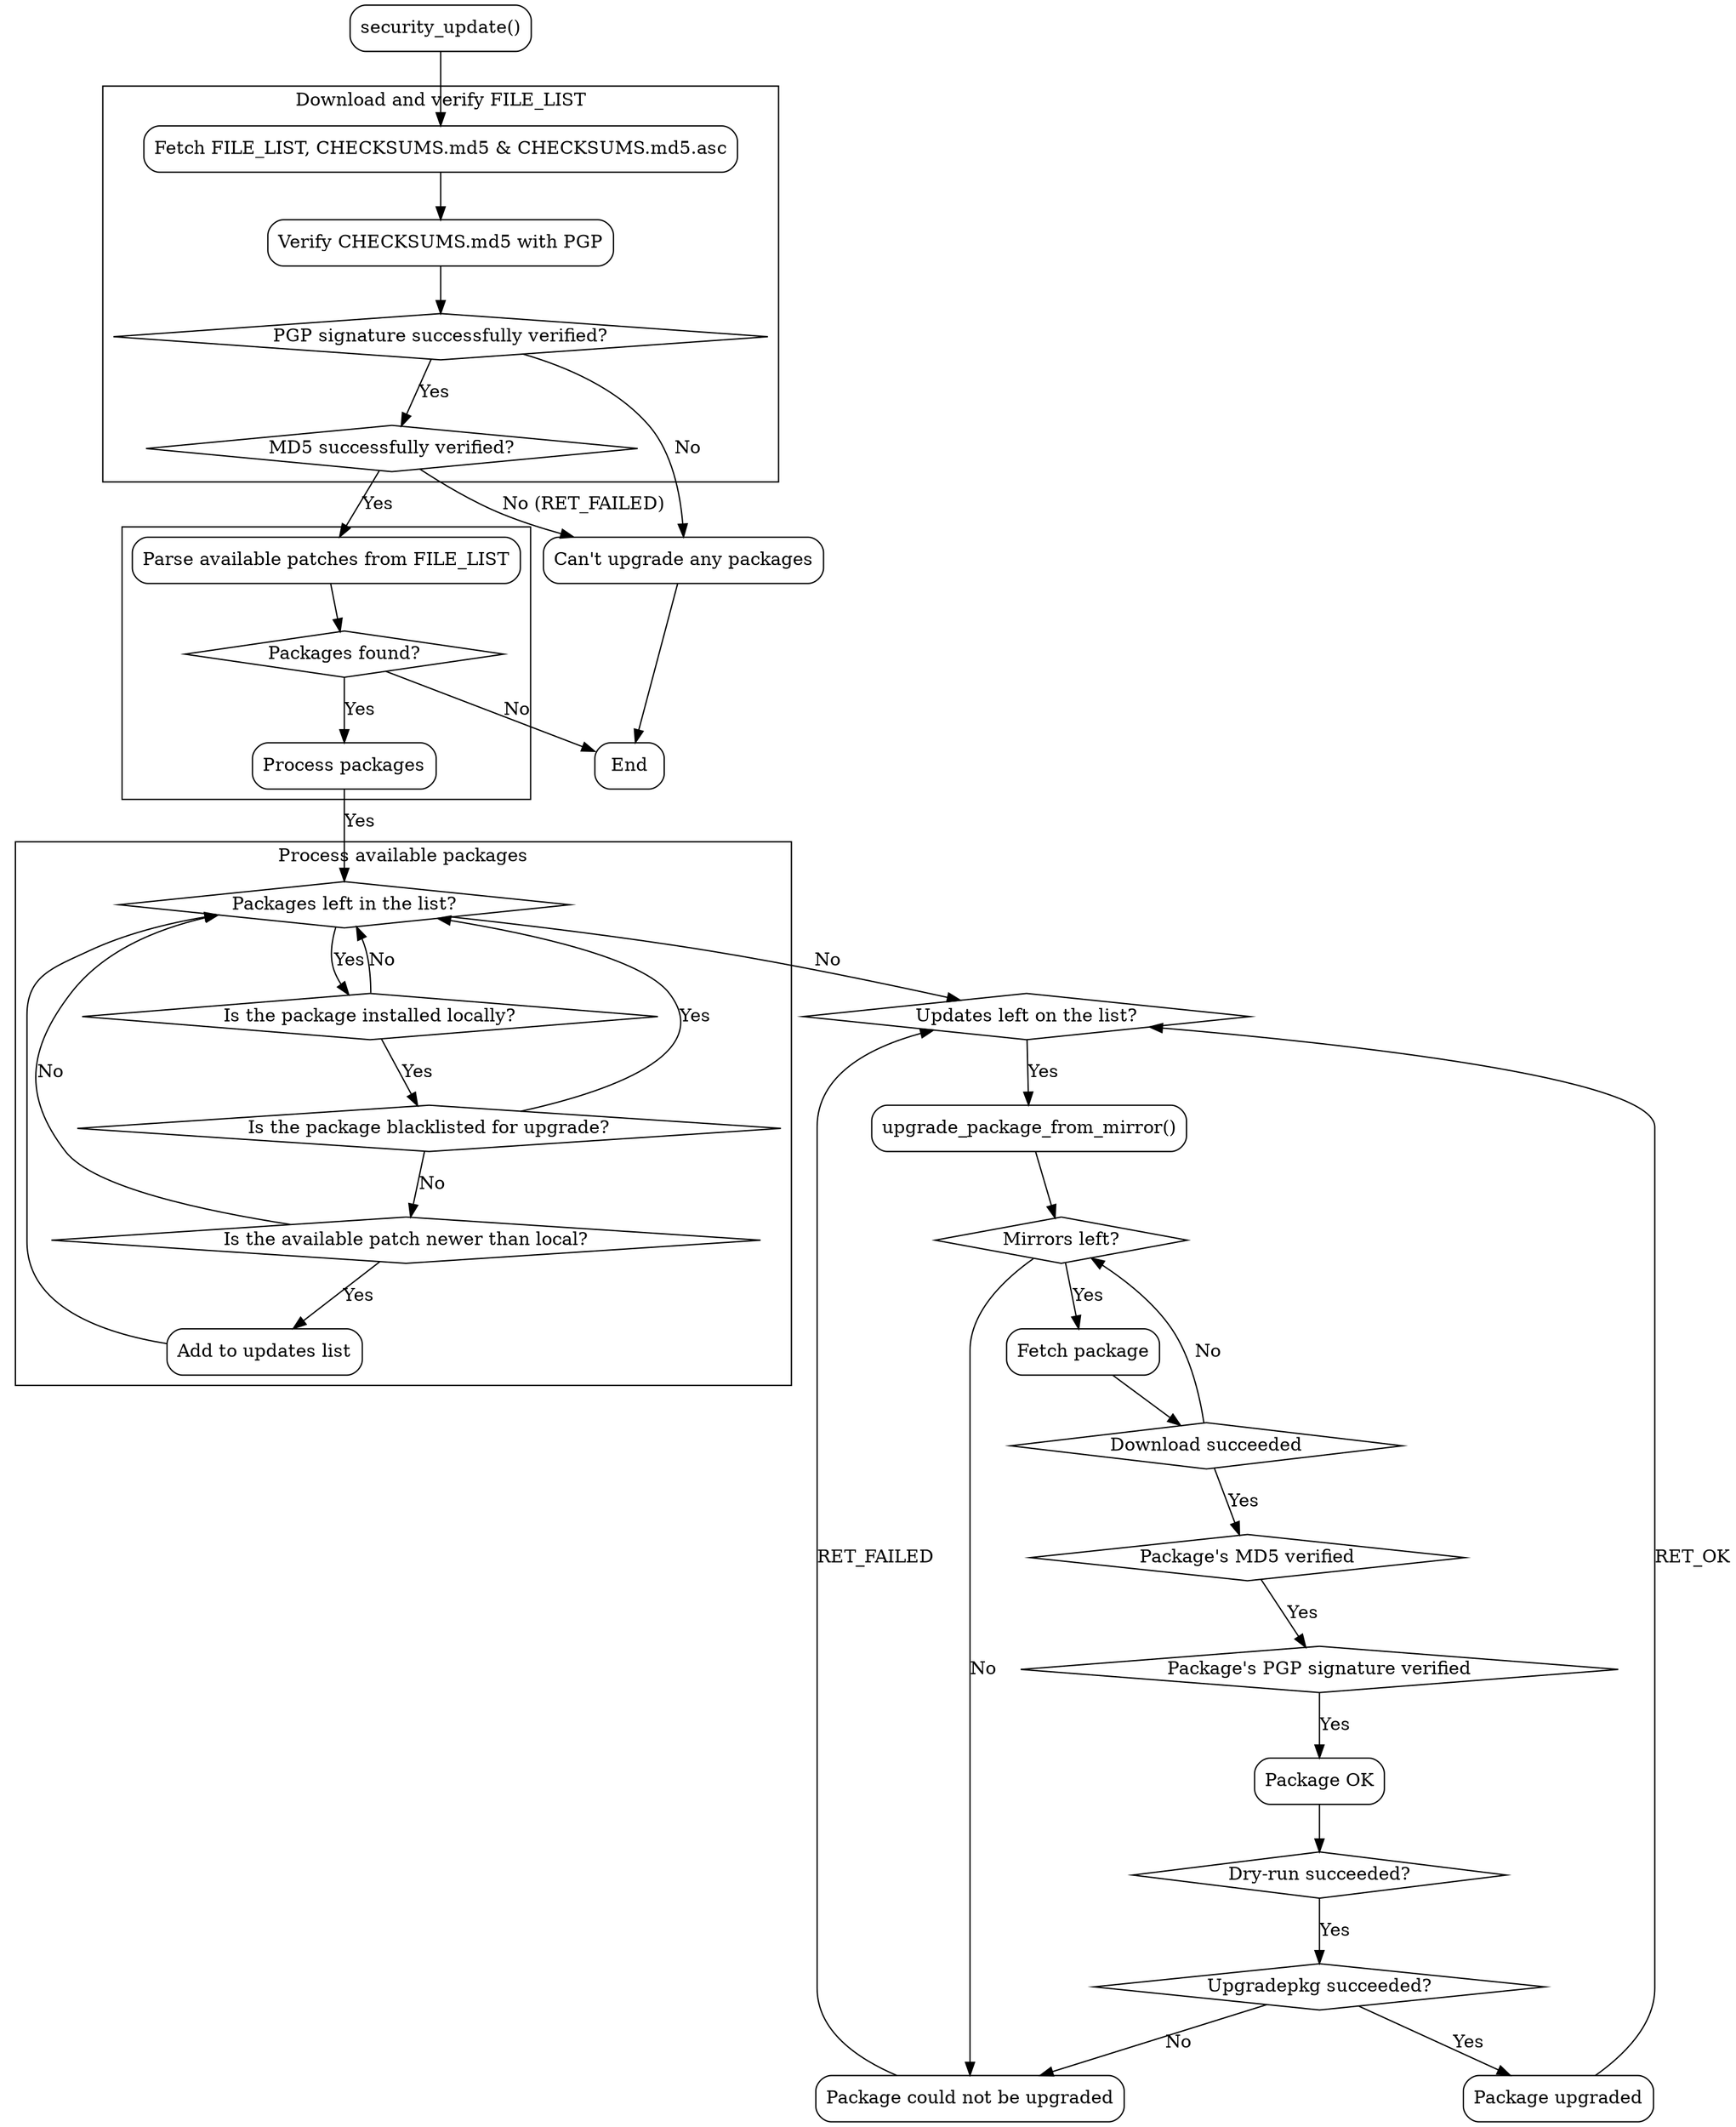 /*
 * this is roughly how this script works:
 *
 *   - perform a bunch of sanity checks
 *   - detect the Slackware version and architecture in use
 *   - fetch the patches/FILE_LIST		file from $MAIN_MIRROR FTP
 *   - fetch the patches/CHECKSUMS.md5		file from $MAIN_MIRROR FTP
 *   - fetch the patches/CHECKSUMS.md5.asc	file from $MAIN_MIRROR FTP
 *   - verify the PGP signature of	CHECKSUMS.md5
 *   - verify the FILE_LIST MD5 from	CHECKSUMS.md5
 *   - at this point we should be confident that the patch list is authentic
 *   - read all available packages from FILE_LIST into $PACKAGES[] array
 *
 *   - go through the $PACKAGES[] array:
 *     - check if the package in question is installed on the local system
 *     - if $SELECT_UPDATES_INDIVIDUALLY is 1, let user choose whether to add
 *       the package to the $UPDATES[] array
 *     - go through the $UPDATE_BLACKLIST[] array to see if we should skip this
 *       patch
 *     - verify the slackware version tag in the package's revision field is
 *       correct, if available at all that is
 *     - if SKIP_VERSION_TEST is 0, perform version comparison against the
 *       currently installed versions with version_checker() and
 *       do_version_check() functions
 *       - if versions are the same, compare the revisions
 *     - if SKIP_VERSION_TEST is 1, just compare whether the versions are
 *       exactly same
 *   - add suitable packages to the $UPDATES[] array
 *   - print a brief summary about the packages in the $UPDATES[] array
 *
 *   - start processing the $UPDATES[] array:
 *     - try to fetch the SSA ID for the patch from www.slackware.com
 *     - check if the patch is a kernel upgrade, so we can notify the user that
 *       it needs some manual work
 *     - try all the $MIRRORS[] until the package and it's PGP signature file
 *       are downloaded
 *     - verify the package's MD5 from CHECKSUMS.md5 (note that CHECKSUMS.md5
 *       itself should already be verified at this point, also see
 *       $CHECKSUMS_VERIFIED variable)
 *     - verify the package's PGP signature
 *     - run upgradepkg with --dry-run first and the the real deal
 *     - if everything went well, add the applied patch to $UPGRADED_PACKAGES[]
 *       array, otherwise to the $FAILED_PACKAGES[] array
 *
 *   ... to be continued
 */
digraph {
  start[shape="box", style=rounded];
  end[shape="box", style=rounded];
  fetch_FILE_LIST[shape="box", style=rounded];
  verify_checksums[shape="box", style=rounded];
  //verify_file_list[shape="box", style=rounded];
  md5_verified[shape="diamond", style=""];
  package_md5_verified[shape="diamond", style=""];
  package_pgp_verified[shape="diamond", style=""];
  package_ok[shape="box", style=rounded];
  pgp_verified[shape="diamond", style=""];
  fail[shape="box", style=rounded];
  parse_updates[shape="box", style=rounded];
  any_packages_found[shape="diamond", style=""];
  process_packages[shape="box", style=rounded];
  next_package[shape="diamond", style=""];
  is_package_installed[shape="diamond", style=""];
  is_package_blacklisted[shape="diamond", style=""];
  is_package_newer[shape="diamond", style=""];
  add_to_update_list[shape="box", style=rounded];
  updates_left_on_the_list[shape="diamond", style=""];
  upgrade_package_from_mirror[shape="box", style=rounded];
  next_mirror[shape="diamond", style=""];
  package_upgrade_failed[shape="box", style=rounded];
  fetch_package[shape="box", style=rounded];
  download_success[shape="diamond", style=""];
  dry_run[shape="diamond", style=""];
  upgradepkg[shape="diamond", style=""];
  package_upgraded[shape="box", style=rounded];

  start -> fetch_FILE_LIST;
  subgraph cluster0 {
    label="Download and verify FILE_LIST"

    fetch_FILE_LIST -> verify_checksums;
    verify_checksums -> pgp_verified;
    pgp_verified -> md5_verified[label="Yes"];
  }
  pgp_verified -> fail[label="No"];
  /*
  pgp_verified -> verify_file_list[label="Yes"];
  verify_file_list -> md5_verified;
  */
  md5_verified -> fail[label="No (RET_FAILED)"];
  fail -> end;

  subgraph cluster1 {
    md5_verified -> parse_updates[label="Yes"];
    parse_updates -> any_packages_found;
    any_packages_found -> process_packages[label="Yes"];
  }
  any_packages_found -> end[label="No"];
  process_packages -> next_package[label="Yes"];

  subgraph cluster2 {
    label="Process available packages";
    next_package -> is_package_installed[label="Yes"];
    is_package_installed -> next_package[label="No"];
    is_package_installed -> is_package_blacklisted[label="Yes"];
    is_package_blacklisted -> is_package_newer[label="No"];
    is_package_blacklisted -> next_package[label="Yes"];
    is_package_newer -> next_package[label="No"];
    is_package_newer -> add_to_update_list[label="Yes"];
  }
  add_to_update_list -> next_package;
  updates_left_on_the_list -> upgrade_package_from_mirror[label="Yes"];
  next_package -> updates_left_on_the_list[label="No"];

  upgrade_package_from_mirror -> next_mirror;
  next_mirror -> fetch_package[label="Yes"];
  next_mirror -> package_upgrade_failed[label="No"];
  fetch_package -> download_success;
  download_success -> next_mirror[label="No"];
  download_success -> package_md5_verified[label="Yes"];
  package_md5_verified -> package_pgp_verified[label="Yes"];
  package_pgp_verified -> package_ok[label="Yes"];
  package_ok -> dry_run;
  dry_run -> upgradepkg[label="Yes"];
  upgradepkg -> package_upgraded[label="Yes"];

  upgradepkg -> package_upgrade_failed[label="No"];
  package_upgraded -> updates_left_on_the_list[label="RET_OK"];
  package_upgrade_failed -> updates_left_on_the_list[label="RET_FAILED"];

  start[label="security_update()"];
  end[label="End"];
  fetch_FILE_LIST[label="Fetch FILE_LIST, CHECKSUMS.md5 & CHECKSUMS.md5.asc"];
  verify_checksums[label="Verify CHECKSUMS.md5 with PGP"];
  //verify_file_list[label="Verify FILE_LIST's MD5"];
  md5_verified[label="MD5 successfully verified?"];
  pgp_verified[label="PGP signature successfully verified?"];
  fail[label="Can't upgrade any packages"];
  parse_updates[label="Parse available patches from FILE_LIST"];
  any_packages_found[label="Packages found?"];
  process_packages[label="Process packages"];
  next_package[label="Packages left in the list?"];
  is_package_installed[label="Is the package installed locally?"];
  is_package_blacklisted[label="Is the package blacklisted for upgrade?"];
  is_package_newer[label="Is the available patch newer than local?"];
  add_to_update_list[label="Add to updates list"];
  updates_left_on_the_list[label="Updates left on the list?"];
  upgrade_package_from_mirror[label="upgrade_package_from_mirror()"];
  package_upgrade_failed[label="Package could not be upgraded"];
  next_mirror[label="Mirrors left?"];
  fetch_package[label="Fetch package"];
  download_success[label="Download succeeded"];
  package_md5_verified[label="Package's MD5 verified"];
  package_pgp_verified[label="Package's PGP signature verified"];
  package_ok[label="Package OK"];
  dry_run[label="Dry-run succeeded?"];
  upgradepkg[label="Upgradepkg succeeded?"];
  package_upgraded[label="Package upgraded"];
}

